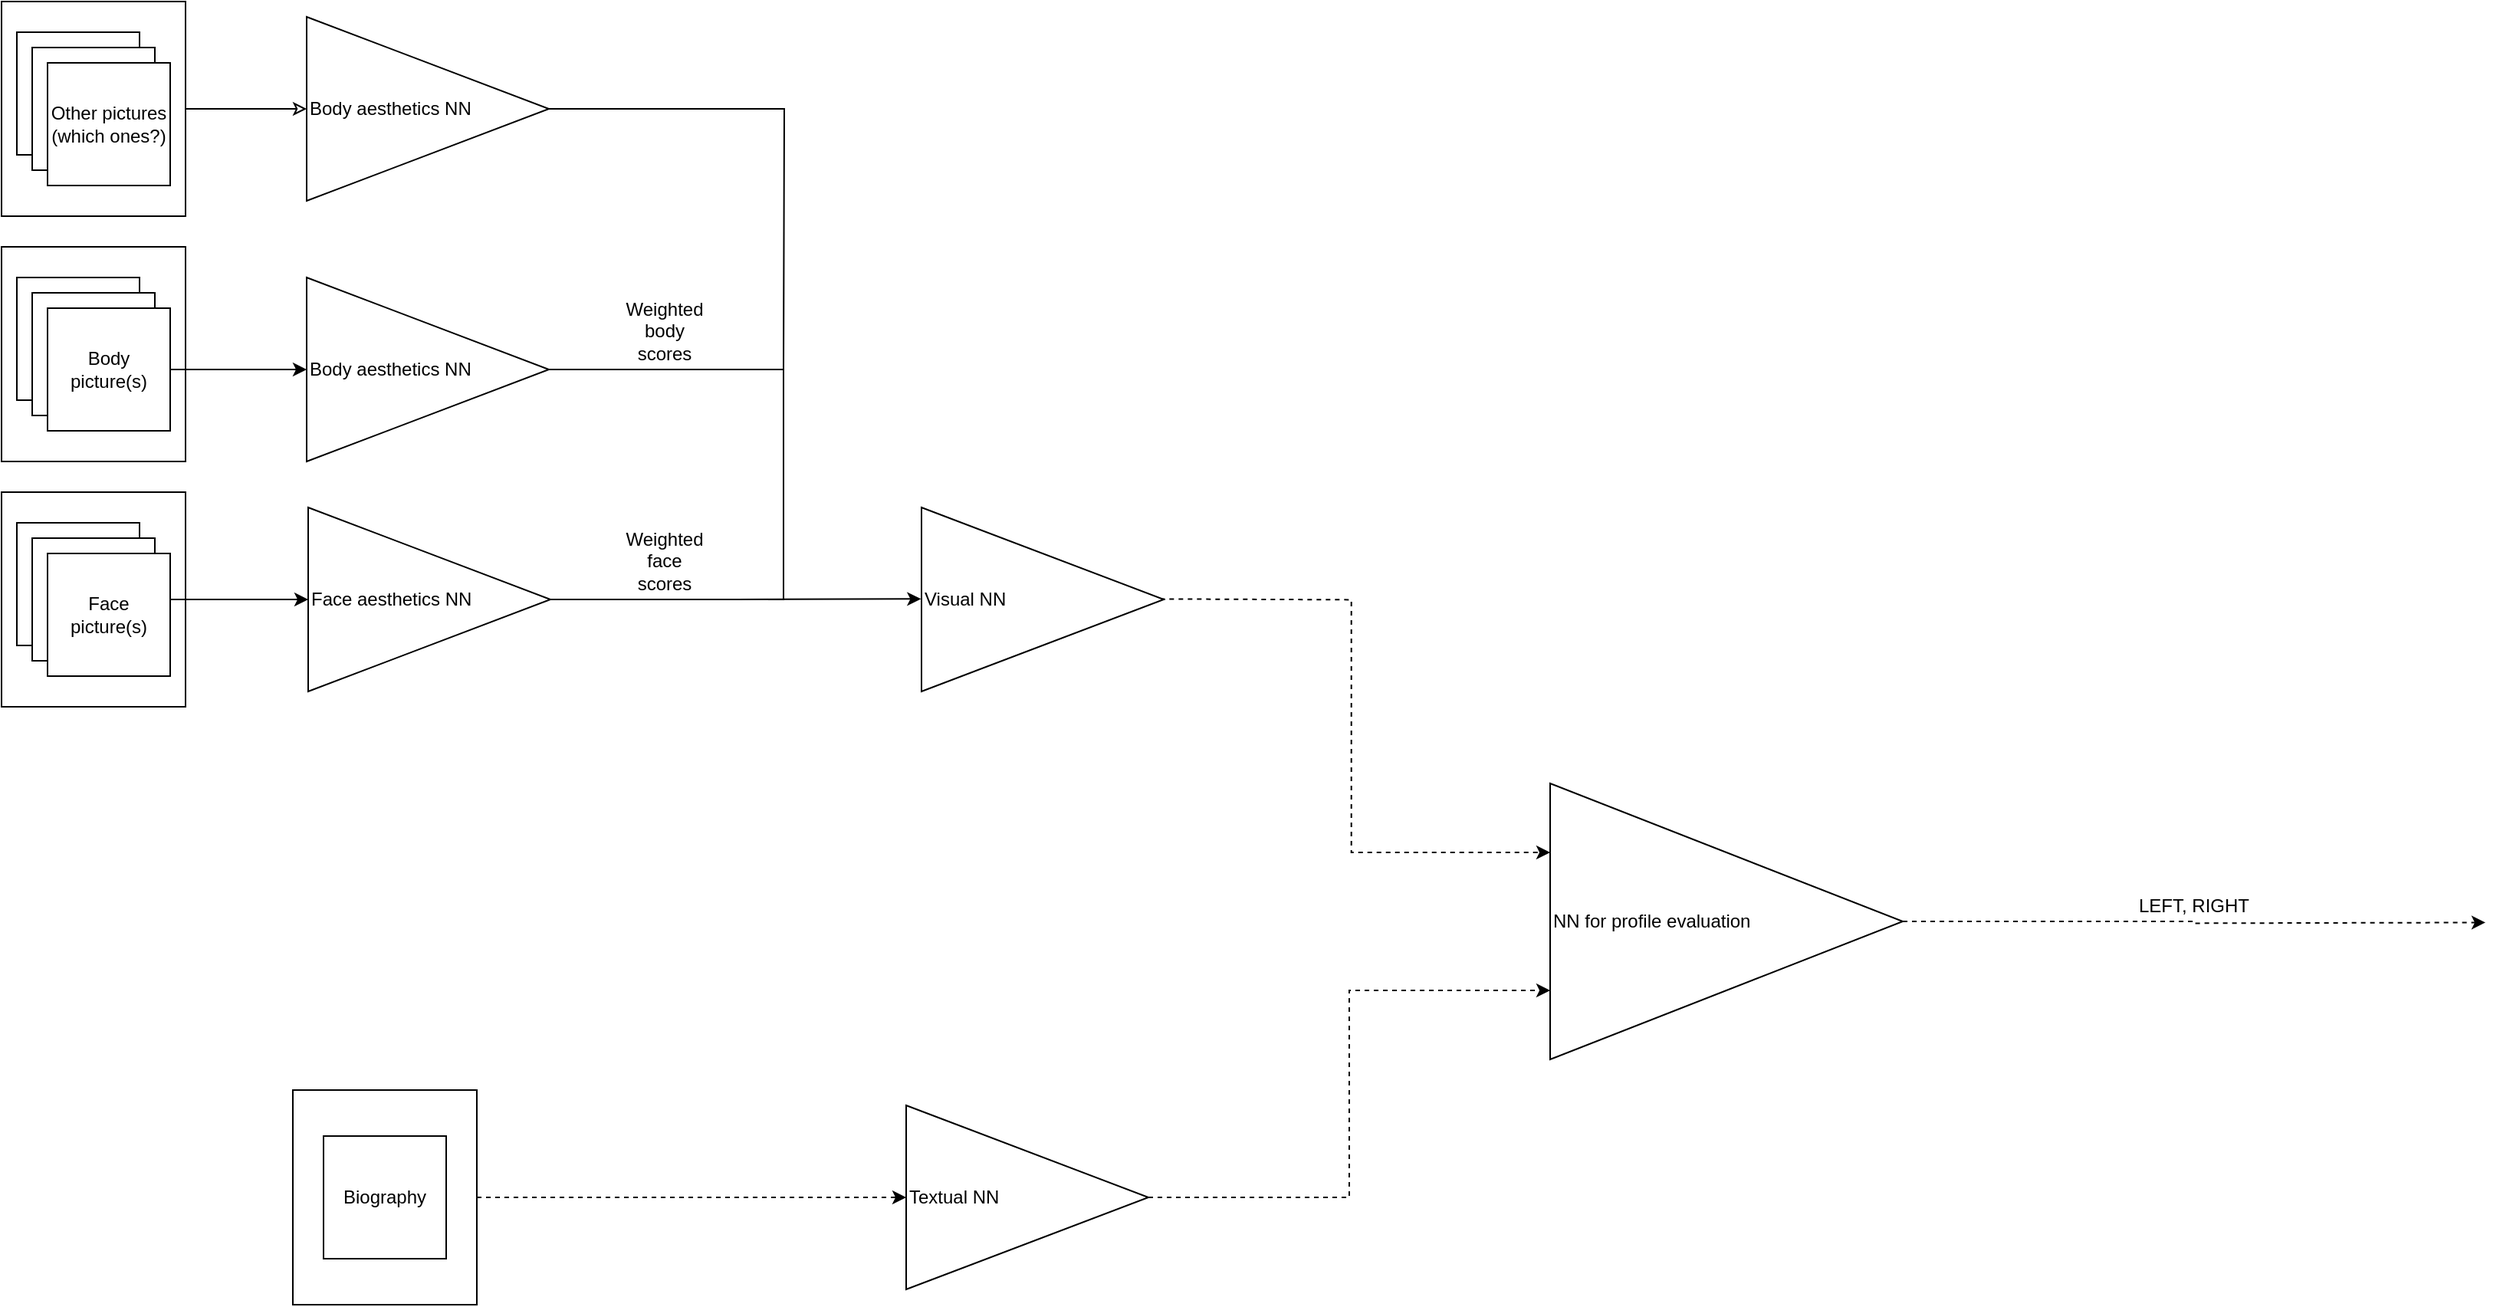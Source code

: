 <mxfile version="11.1.5" type="google" pages="1"><diagram id="s6Ik1jhooYIrNzHG2mhJ" name="Page-1"><mxGraphModel dx="2310" dy="1955" grid="1" gridSize="10" guides="1" tooltips="1" connect="1" arrows="1" fold="1" page="1" pageScale="1" pageWidth="827" pageHeight="1169" math="0" shadow="0"><root><mxCell id="0"/><mxCell id="1" parent="0"/><mxCell id="eARjcDh2xqQW2Go_uBQF-11" style="edgeStyle=orthogonalEdgeStyle;rounded=0;orthogonalLoop=1;jettySize=auto;html=1;exitX=1;exitY=0.5;exitDx=0;exitDy=0;endArrow=none;endFill=0;" edge="1" parent="1" source="7DSkMLrqfBeKjcgVVgq7-37"><mxGeometry relative="1" as="geometry"><mxPoint x="270" y="210" as="targetPoint"/><Array as="points"><mxPoint x="280" y="60"/><mxPoint x="280" y="210"/></Array></mxGeometry></mxCell><mxCell id="7DSkMLrqfBeKjcgVVgq7-37" value="Body aesthetics NN" style="triangle;whiteSpace=wrap;html=1;align=left;" parent="1" vertex="1"><mxGeometry x="-31" width="158" height="120" as="geometry"/></mxCell><mxCell id="7DSkMLrqfBeKjcgVVgq7-8" value="" style="rounded=0;whiteSpace=wrap;html=1;" parent="1" vertex="1"><mxGeometry x="-230" y="140" width="120" height="140" as="geometry"/></mxCell><mxCell id="eARjcDh2xqQW2Go_uBQF-20" style="edgeStyle=orthogonalEdgeStyle;rounded=0;orthogonalLoop=1;jettySize=auto;html=1;exitX=1;exitY=0.5;exitDx=0;exitDy=0;entryX=0;entryY=0.5;entryDx=0;entryDy=0;endArrow=classic;endFill=1;" edge="1" parent="1" source="7DSkMLrqfBeKjcgVVgq7-1"><mxGeometry relative="1" as="geometry"><mxPoint x="369.667" y="209.667" as="targetPoint"/></mxGeometry></mxCell><mxCell id="7DSkMLrqfBeKjcgVVgq7-1" value="Face aesthetics NN" style="triangle;whiteSpace=wrap;html=1;align=left;" parent="1" vertex="1"><mxGeometry x="-30" y="150" width="158" height="120" as="geometry"/></mxCell><mxCell id="7DSkMLrqfBeKjcgVVgq7-2" value="" style="endArrow=classic;html=1;entryX=0;entryY=0.5;entryDx=0;entryDy=0;" parent="1" edge="1" target="7DSkMLrqfBeKjcgVVgq7-1"><mxGeometry width="50" height="50" relative="1" as="geometry"><mxPoint x="-120" y="210" as="sourcePoint"/><mxPoint x="-40" y="210" as="targetPoint"/></mxGeometry></mxCell><mxCell id="7DSkMLrqfBeKjcgVVgq7-3" value="" style="whiteSpace=wrap;html=1;aspect=fixed;" parent="1" vertex="1"><mxGeometry x="-220" y="160" width="80" height="80" as="geometry"/></mxCell><mxCell id="7DSkMLrqfBeKjcgVVgq7-4" value="" style="whiteSpace=wrap;html=1;aspect=fixed;" parent="1" vertex="1"><mxGeometry x="-210" y="170" width="80" height="80" as="geometry"/></mxCell><mxCell id="7DSkMLrqfBeKjcgVVgq7-5" value="Face picture(s)" style="whiteSpace=wrap;html=1;aspect=fixed;" parent="1" vertex="1"><mxGeometry x="-200" y="180" width="80" height="80" as="geometry"/></mxCell><mxCell id="7DSkMLrqfBeKjcgVVgq7-7" value="Weighted face scores" style="text;html=1;strokeColor=none;fillColor=none;align=center;verticalAlign=middle;whiteSpace=wrap;rounded=0;" parent="1" vertex="1"><mxGeometry x="177" y="170" width="51" height="30" as="geometry"/></mxCell><mxCell id="7DSkMLrqfBeKjcgVVgq7-33" style="edgeStyle=orthogonalEdgeStyle;rounded=0;orthogonalLoop=1;jettySize=auto;html=1;exitX=1;exitY=0.5;exitDx=0;exitDy=0;entryX=0;entryY=0.25;entryDx=0;entryDy=0;dashed=1;" parent="1" target="7DSkMLrqfBeKjcgVVgq7-32" edge="1"><mxGeometry relative="1" as="geometry"><mxPoint x="519.667" y="209.667" as="sourcePoint"/></mxGeometry></mxCell><mxCell id="eARjcDh2xqQW2Go_uBQF-24" style="edgeStyle=orthogonalEdgeStyle;rounded=0;orthogonalLoop=1;jettySize=auto;html=1;exitX=1;exitY=0.5;exitDx=0;exitDy=0;entryX=0;entryY=0.5;entryDx=0;entryDy=0;dashed=1;endArrow=classic;endFill=1;" edge="1" parent="1" source="7DSkMLrqfBeKjcgVVgq7-25" target="eARjcDh2xqQW2Go_uBQF-22"><mxGeometry relative="1" as="geometry"/></mxCell><mxCell id="7DSkMLrqfBeKjcgVVgq7-25" value="" style="rounded=0;whiteSpace=wrap;html=1;" parent="1" vertex="1"><mxGeometry x="-40" y="530" width="120" height="140" as="geometry"/></mxCell><mxCell id="7DSkMLrqfBeKjcgVVgq7-28" value="Biography" style="whiteSpace=wrap;html=1;aspect=fixed;" parent="1" vertex="1"><mxGeometry x="-20" y="560" width="80" height="80" as="geometry"/></mxCell><mxCell id="eARjcDh2xqQW2Go_uBQF-25" style="edgeStyle=orthogonalEdgeStyle;rounded=0;orthogonalLoop=1;jettySize=auto;html=1;exitX=1;exitY=0.5;exitDx=0;exitDy=0;dashed=1;endArrow=classic;endFill=1;" edge="1" parent="1" source="7DSkMLrqfBeKjcgVVgq7-32"><mxGeometry relative="1" as="geometry"><mxPoint x="1390.0" y="420.714" as="targetPoint"/></mxGeometry></mxCell><mxCell id="7DSkMLrqfBeKjcgVVgq7-32" value="NN for profile evaluation" style="triangle;whiteSpace=wrap;html=1;align=left;" parent="1" vertex="1"><mxGeometry x="780" y="330" width="230" height="180" as="geometry"/></mxCell><mxCell id="7DSkMLrqfBeKjcgVVgq7-36" value="LEFT, RIGHT" style="text;html=1;strokeColor=none;fillColor=none;align=center;verticalAlign=middle;whiteSpace=wrap;rounded=0;dashed=1;" parent="1" vertex="1"><mxGeometry x="1160" y="400" width="80" height="20" as="geometry"/></mxCell><mxCell id="eARjcDh2xqQW2Go_uBQF-3" value="" style="rounded=0;whiteSpace=wrap;html=1;" vertex="1" parent="1"><mxGeometry x="-230" y="-20" width="120" height="140" as="geometry"/></mxCell><mxCell id="eARjcDh2xqQW2Go_uBQF-4" value="" style="whiteSpace=wrap;html=1;aspect=fixed;" vertex="1" parent="1"><mxGeometry x="-220" width="80" height="80" as="geometry"/></mxCell><mxCell id="eARjcDh2xqQW2Go_uBQF-5" value="" style="whiteSpace=wrap;html=1;aspect=fixed;" vertex="1" parent="1"><mxGeometry x="-210" y="10" width="80" height="80" as="geometry"/></mxCell><mxCell id="eARjcDh2xqQW2Go_uBQF-9" style="edgeStyle=orthogonalEdgeStyle;rounded=0;orthogonalLoop=1;jettySize=auto;html=1;exitX=1;exitY=0.5;exitDx=0;exitDy=0;entryX=0;entryY=0.5;entryDx=0;entryDy=0;" edge="1" parent="1" source="eARjcDh2xqQW2Go_uBQF-6" target="7DSkMLrqfBeKjcgVVgq7-37"><mxGeometry relative="1" as="geometry"/></mxCell><mxCell id="eARjcDh2xqQW2Go_uBQF-6" value="Body picture(s)" style="whiteSpace=wrap;html=1;aspect=fixed;" vertex="1" parent="1"><mxGeometry x="-200" y="20" width="80" height="80" as="geometry"/></mxCell><mxCell id="eARjcDh2xqQW2Go_uBQF-12" value="Weighted body scores" style="text;html=1;strokeColor=none;fillColor=none;align=center;verticalAlign=middle;whiteSpace=wrap;rounded=0;" vertex="1" parent="1"><mxGeometry x="177" y="20" width="51" height="30" as="geometry"/></mxCell><mxCell id="eARjcDh2xqQW2Go_uBQF-18" style="edgeStyle=orthogonalEdgeStyle;rounded=0;orthogonalLoop=1;jettySize=auto;html=1;exitX=1;exitY=0.5;exitDx=0;exitDy=0;entryX=0;entryY=0.5;entryDx=0;entryDy=0;endArrow=classic;endFill=0;" edge="1" parent="1" source="eARjcDh2xqQW2Go_uBQF-13" target="eARjcDh2xqQW2Go_uBQF-17"><mxGeometry relative="1" as="geometry"/></mxCell><mxCell id="eARjcDh2xqQW2Go_uBQF-13" value="" style="rounded=0;whiteSpace=wrap;html=1;" vertex="1" parent="1"><mxGeometry x="-230" y="-180" width="120" height="140" as="geometry"/></mxCell><mxCell id="eARjcDh2xqQW2Go_uBQF-14" value="" style="whiteSpace=wrap;html=1;aspect=fixed;" vertex="1" parent="1"><mxGeometry x="-220" y="-160" width="80" height="80" as="geometry"/></mxCell><mxCell id="eARjcDh2xqQW2Go_uBQF-15" value="" style="whiteSpace=wrap;html=1;aspect=fixed;" vertex="1" parent="1"><mxGeometry x="-210" y="-150" width="80" height="80" as="geometry"/></mxCell><mxCell id="eARjcDh2xqQW2Go_uBQF-16" value="Other pictures (which ones?)" style="whiteSpace=wrap;html=1;aspect=fixed;" vertex="1" parent="1"><mxGeometry x="-200" y="-140" width="80" height="80" as="geometry"/></mxCell><mxCell id="eARjcDh2xqQW2Go_uBQF-19" style="edgeStyle=orthogonalEdgeStyle;rounded=0;orthogonalLoop=1;jettySize=auto;html=1;exitX=1;exitY=0.5;exitDx=0;exitDy=0;endArrow=none;endFill=0;" edge="1" parent="1" source="eARjcDh2xqQW2Go_uBQF-17"><mxGeometry relative="1" as="geometry"><mxPoint x="280" y="60" as="targetPoint"/></mxGeometry></mxCell><mxCell id="eARjcDh2xqQW2Go_uBQF-17" value="Body aesthetics NN" style="triangle;whiteSpace=wrap;html=1;align=left;" vertex="1" parent="1"><mxGeometry x="-31" y="-170" width="158" height="120" as="geometry"/></mxCell><mxCell id="eARjcDh2xqQW2Go_uBQF-21" value="Visual NN" style="triangle;whiteSpace=wrap;html=1;align=left;" vertex="1" parent="1"><mxGeometry x="370" y="150" width="158" height="120" as="geometry"/></mxCell><mxCell id="eARjcDh2xqQW2Go_uBQF-23" style="edgeStyle=orthogonalEdgeStyle;rounded=0;orthogonalLoop=1;jettySize=auto;html=1;exitX=1;exitY=0.5;exitDx=0;exitDy=0;entryX=0;entryY=0.75;entryDx=0;entryDy=0;endArrow=classic;endFill=1;dashed=1;" edge="1" parent="1" source="eARjcDh2xqQW2Go_uBQF-22" target="7DSkMLrqfBeKjcgVVgq7-32"><mxGeometry relative="1" as="geometry"/></mxCell><mxCell id="eARjcDh2xqQW2Go_uBQF-22" value="Textual NN" style="triangle;whiteSpace=wrap;html=1;align=left;" vertex="1" parent="1"><mxGeometry x="360" y="540" width="158" height="120" as="geometry"/></mxCell></root></mxGraphModel></diagram></mxfile>